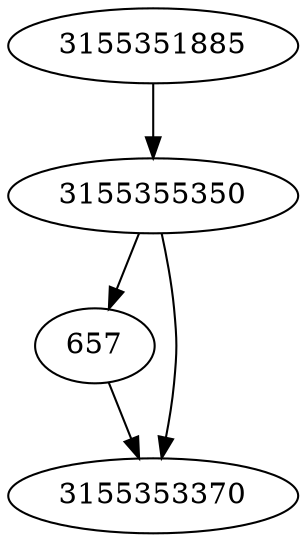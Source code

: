strict digraph  {
657;
3155353370;
3155351885;
3155355350;
657 -> 3155353370;
3155351885 -> 3155355350;
3155355350 -> 657;
3155355350 -> 3155353370;
}
